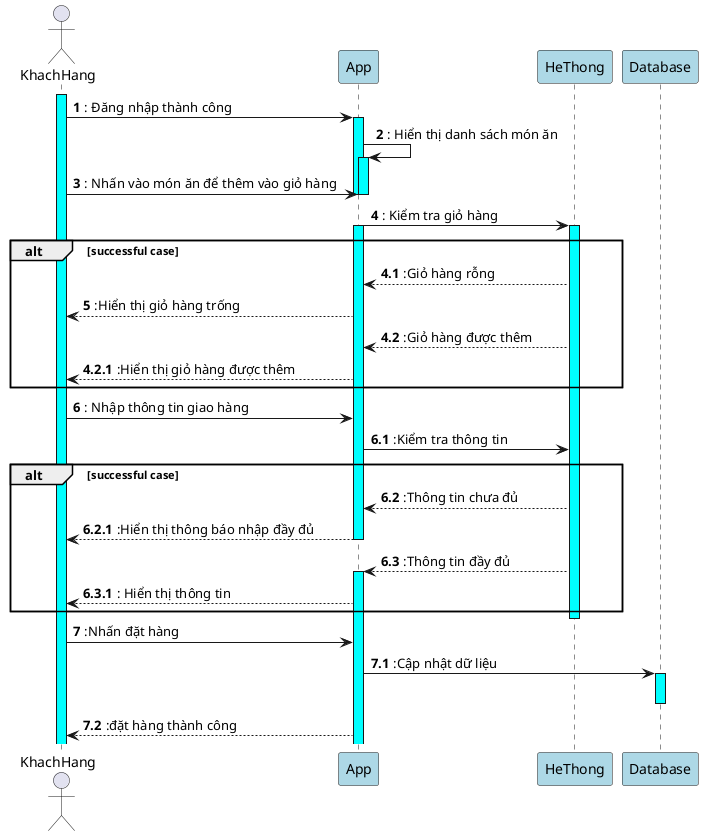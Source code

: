 @startuml
'https://plantuml.com/sequence-diagram

autonumber


actor KhachHang
participant App #lightblue
participant HeThong #lightblue
participant Database #lightblue
activate KhachHang #cyan
KhachHang -> App : : Đăng nhập thành công
activate App #cyan
App -> App: : Hiển thị danh sách món ăn
activate App #cyan

KhachHang->App: : Nhấn vào món ăn để thêm vào giỏ hàng
deactivate App
deactivate


App->HeThong: : Kiểm tra giỏ hàng
activate HeThong #cyan

alt successful case

activate App #cyan
autonumber 4.1
HeThong-->App: :Giỏ hàng rỗng
autonumber 5
App-->KhachHang::Hiển thị giỏ hàng trống

autonumber 4.2
HeThong-->App::Giỏ hàng được thêm
autonumber 4.2.1
App-->KhachHang::Hiển thị giỏ hàng được thêm
 end

autonumber 6
KhachHang->App:: Nhập thông tin giao hàng
autonumber 6.1
App->HeThong::Kiểm tra thông tin


alt successful case
HeThong-->App::Thông tin chưa đủ
autonumber 6.2.1
App-->KhachHang: :Hiển thị thông báo nhập đầy đủ
deactivate App


autonumber 6.3
HeThong-->App::Thông tin đầy đủ
activate App #cyan
autonumber 6.3.1
App-->KhachHang:: Hiển thị thông tin
end
deactivate HeThong
autonumber 7
KhachHang->App::Nhấn đặt hàng
autonumber 7.1
App->Database::Cập nhật dữ liệu
activate Database #cyan
deactivate Database

App-->KhachHang::đặt hàng thành công


@enduml